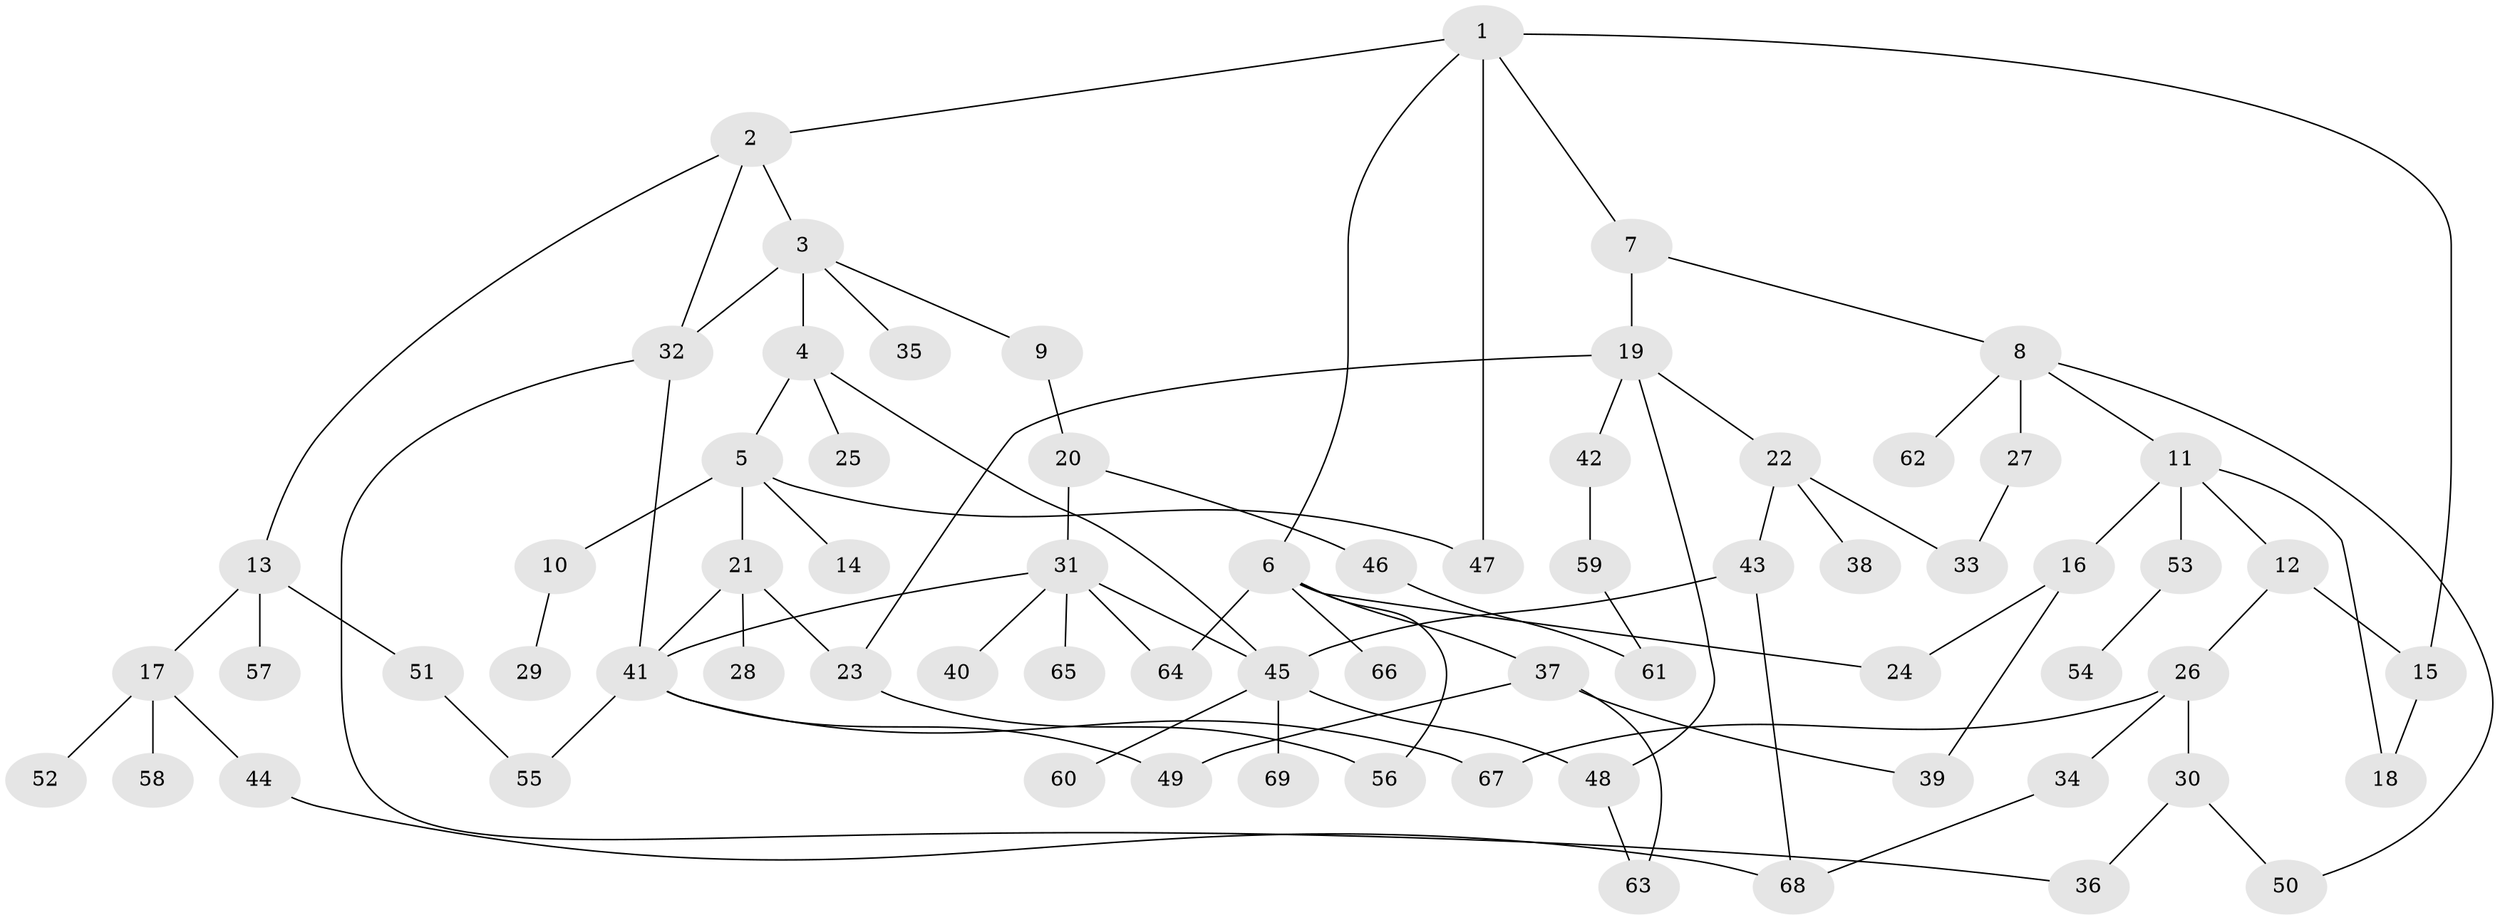 // Generated by graph-tools (version 1.1) at 2025/42/03/09/25 04:42:15]
// undirected, 69 vertices, 92 edges
graph export_dot {
graph [start="1"]
  node [color=gray90,style=filled];
  1;
  2;
  3;
  4;
  5;
  6;
  7;
  8;
  9;
  10;
  11;
  12;
  13;
  14;
  15;
  16;
  17;
  18;
  19;
  20;
  21;
  22;
  23;
  24;
  25;
  26;
  27;
  28;
  29;
  30;
  31;
  32;
  33;
  34;
  35;
  36;
  37;
  38;
  39;
  40;
  41;
  42;
  43;
  44;
  45;
  46;
  47;
  48;
  49;
  50;
  51;
  52;
  53;
  54;
  55;
  56;
  57;
  58;
  59;
  60;
  61;
  62;
  63;
  64;
  65;
  66;
  67;
  68;
  69;
  1 -- 2;
  1 -- 6;
  1 -- 7;
  1 -- 47;
  1 -- 15;
  2 -- 3;
  2 -- 13;
  2 -- 32;
  3 -- 4;
  3 -- 9;
  3 -- 35;
  3 -- 32;
  4 -- 5;
  4 -- 25;
  4 -- 45;
  5 -- 10;
  5 -- 14;
  5 -- 21;
  5 -- 47;
  6 -- 24;
  6 -- 37;
  6 -- 56;
  6 -- 64;
  6 -- 66;
  7 -- 8;
  7 -- 19;
  8 -- 11;
  8 -- 27;
  8 -- 62;
  8 -- 50;
  9 -- 20;
  10 -- 29;
  11 -- 12;
  11 -- 16;
  11 -- 18;
  11 -- 53;
  12 -- 15;
  12 -- 26;
  13 -- 17;
  13 -- 51;
  13 -- 57;
  15 -- 18;
  16 -- 24;
  16 -- 39;
  17 -- 44;
  17 -- 52;
  17 -- 58;
  19 -- 22;
  19 -- 23;
  19 -- 42;
  19 -- 48;
  20 -- 31;
  20 -- 46;
  21 -- 28;
  21 -- 41;
  21 -- 23;
  22 -- 38;
  22 -- 43;
  22 -- 33;
  23 -- 56;
  26 -- 30;
  26 -- 34;
  26 -- 67;
  27 -- 33;
  30 -- 36;
  30 -- 50;
  31 -- 40;
  31 -- 41;
  31 -- 45;
  31 -- 65;
  31 -- 64;
  32 -- 41;
  32 -- 36;
  34 -- 68;
  37 -- 39;
  37 -- 49;
  37 -- 63;
  41 -- 67;
  41 -- 55;
  41 -- 49;
  42 -- 59;
  43 -- 45;
  43 -- 68;
  44 -- 68;
  45 -- 60;
  45 -- 69;
  45 -- 48;
  46 -- 61;
  48 -- 63;
  51 -- 55;
  53 -- 54;
  59 -- 61;
}
